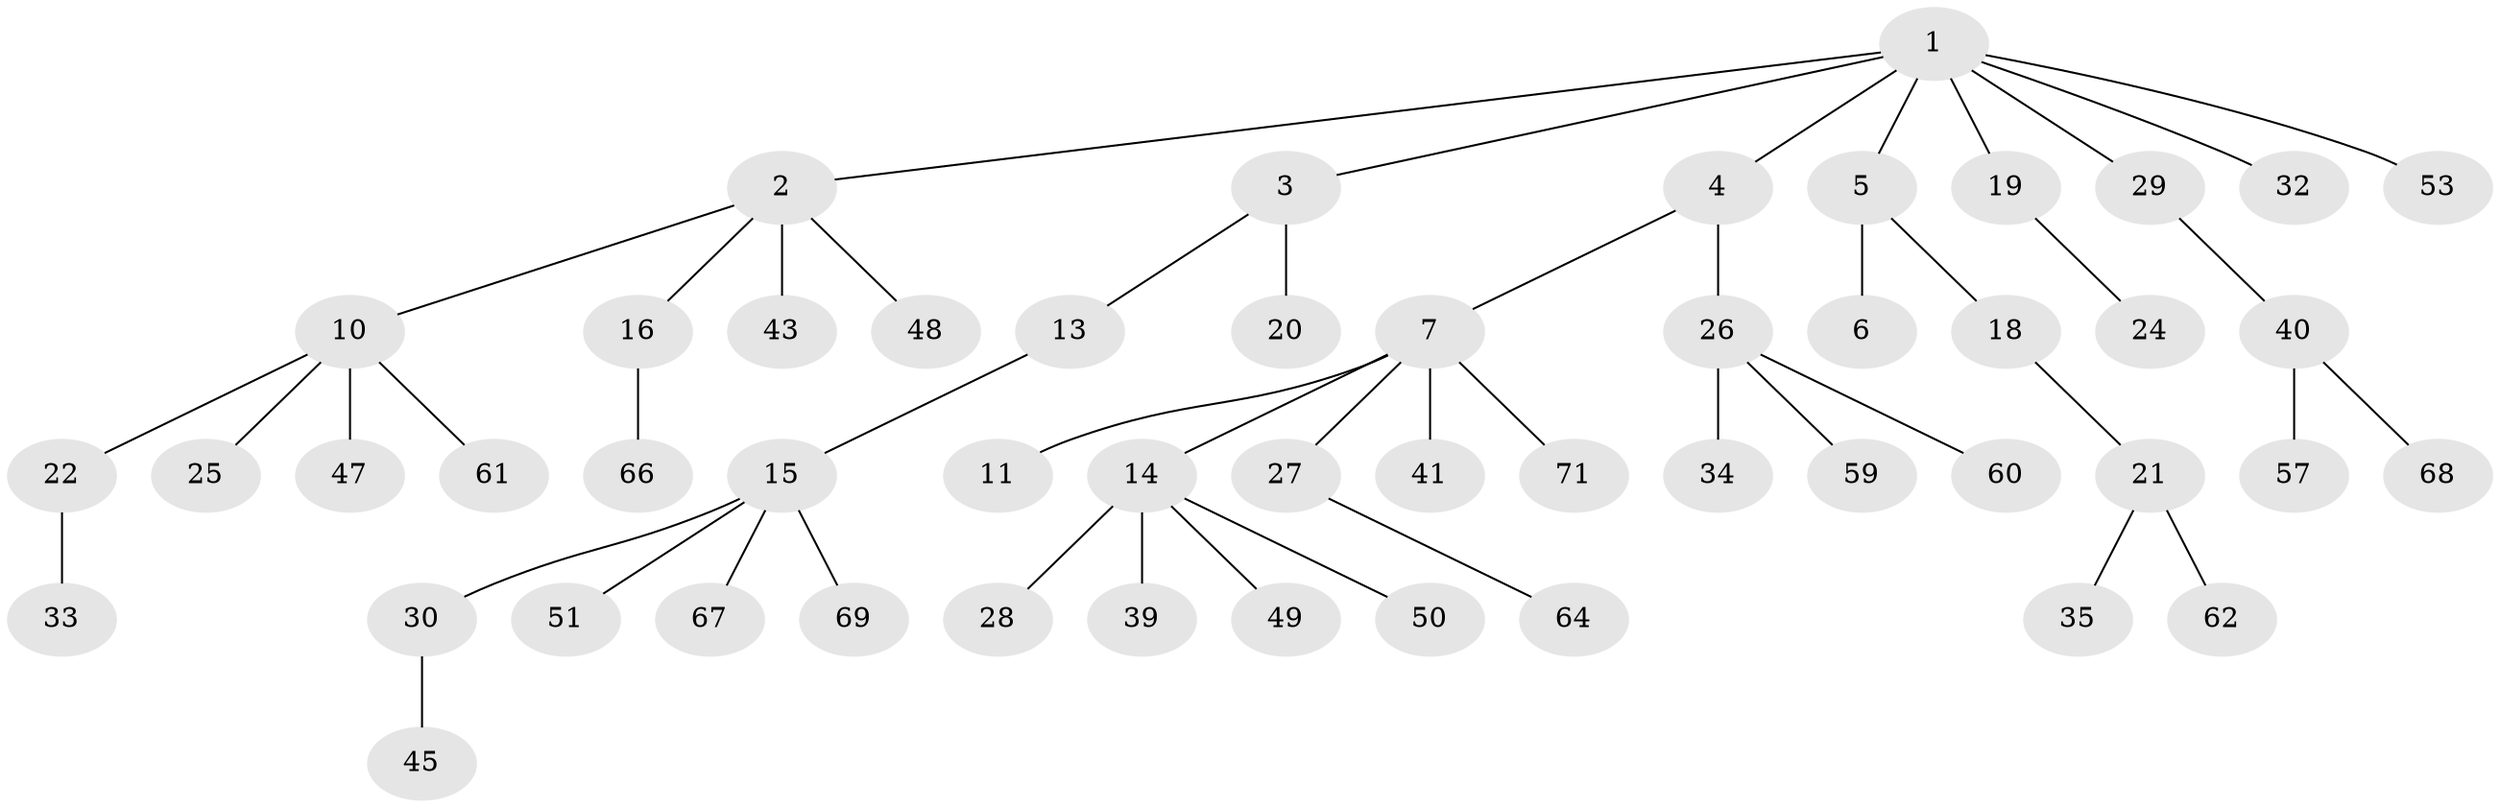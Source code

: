 // original degree distribution, {9: 0.0136986301369863, 5: 0.0410958904109589, 4: 0.0821917808219178, 3: 0.0821917808219178, 1: 0.4931506849315068, 2: 0.2876712328767123}
// Generated by graph-tools (version 1.1) at 2025/42/03/06/25 10:42:02]
// undirected, 51 vertices, 50 edges
graph export_dot {
graph [start="1"]
  node [color=gray90,style=filled];
  1 [super="+31"];
  2 [super="+9"];
  3 [super="+12"];
  4 [super="+56"];
  5;
  6;
  7 [super="+8"];
  10 [super="+23"];
  11 [super="+17"];
  13;
  14 [super="+36"];
  15 [super="+38"];
  16 [super="+73"];
  18 [super="+44"];
  19;
  20;
  21 [super="+37"];
  22;
  24 [super="+63"];
  25 [super="+65"];
  26 [super="+42"];
  27 [super="+46"];
  28 [super="+54"];
  29;
  30;
  32;
  33;
  34 [super="+70"];
  35;
  39 [super="+52"];
  40 [super="+55"];
  41;
  43;
  45 [super="+58"];
  47 [super="+72"];
  48;
  49;
  50;
  51;
  53;
  57;
  59;
  60;
  61;
  62;
  64;
  66;
  67;
  68;
  69;
  71;
  1 -- 2;
  1 -- 3;
  1 -- 4;
  1 -- 5;
  1 -- 19;
  1 -- 29;
  1 -- 32;
  1 -- 53;
  2 -- 16;
  2 -- 43;
  2 -- 48;
  2 -- 10;
  3 -- 13;
  3 -- 20;
  4 -- 7;
  4 -- 26;
  5 -- 6;
  5 -- 18;
  7 -- 14;
  7 -- 41;
  7 -- 11;
  7 -- 27;
  7 -- 71;
  10 -- 22;
  10 -- 25;
  10 -- 61;
  10 -- 47;
  13 -- 15;
  14 -- 28;
  14 -- 39;
  14 -- 50;
  14 -- 49;
  15 -- 30;
  15 -- 51;
  15 -- 67;
  15 -- 69;
  16 -- 66;
  18 -- 21;
  19 -- 24;
  21 -- 35;
  21 -- 62;
  22 -- 33;
  26 -- 34;
  26 -- 59;
  26 -- 60;
  27 -- 64;
  29 -- 40;
  30 -- 45;
  40 -- 68;
  40 -- 57;
}
